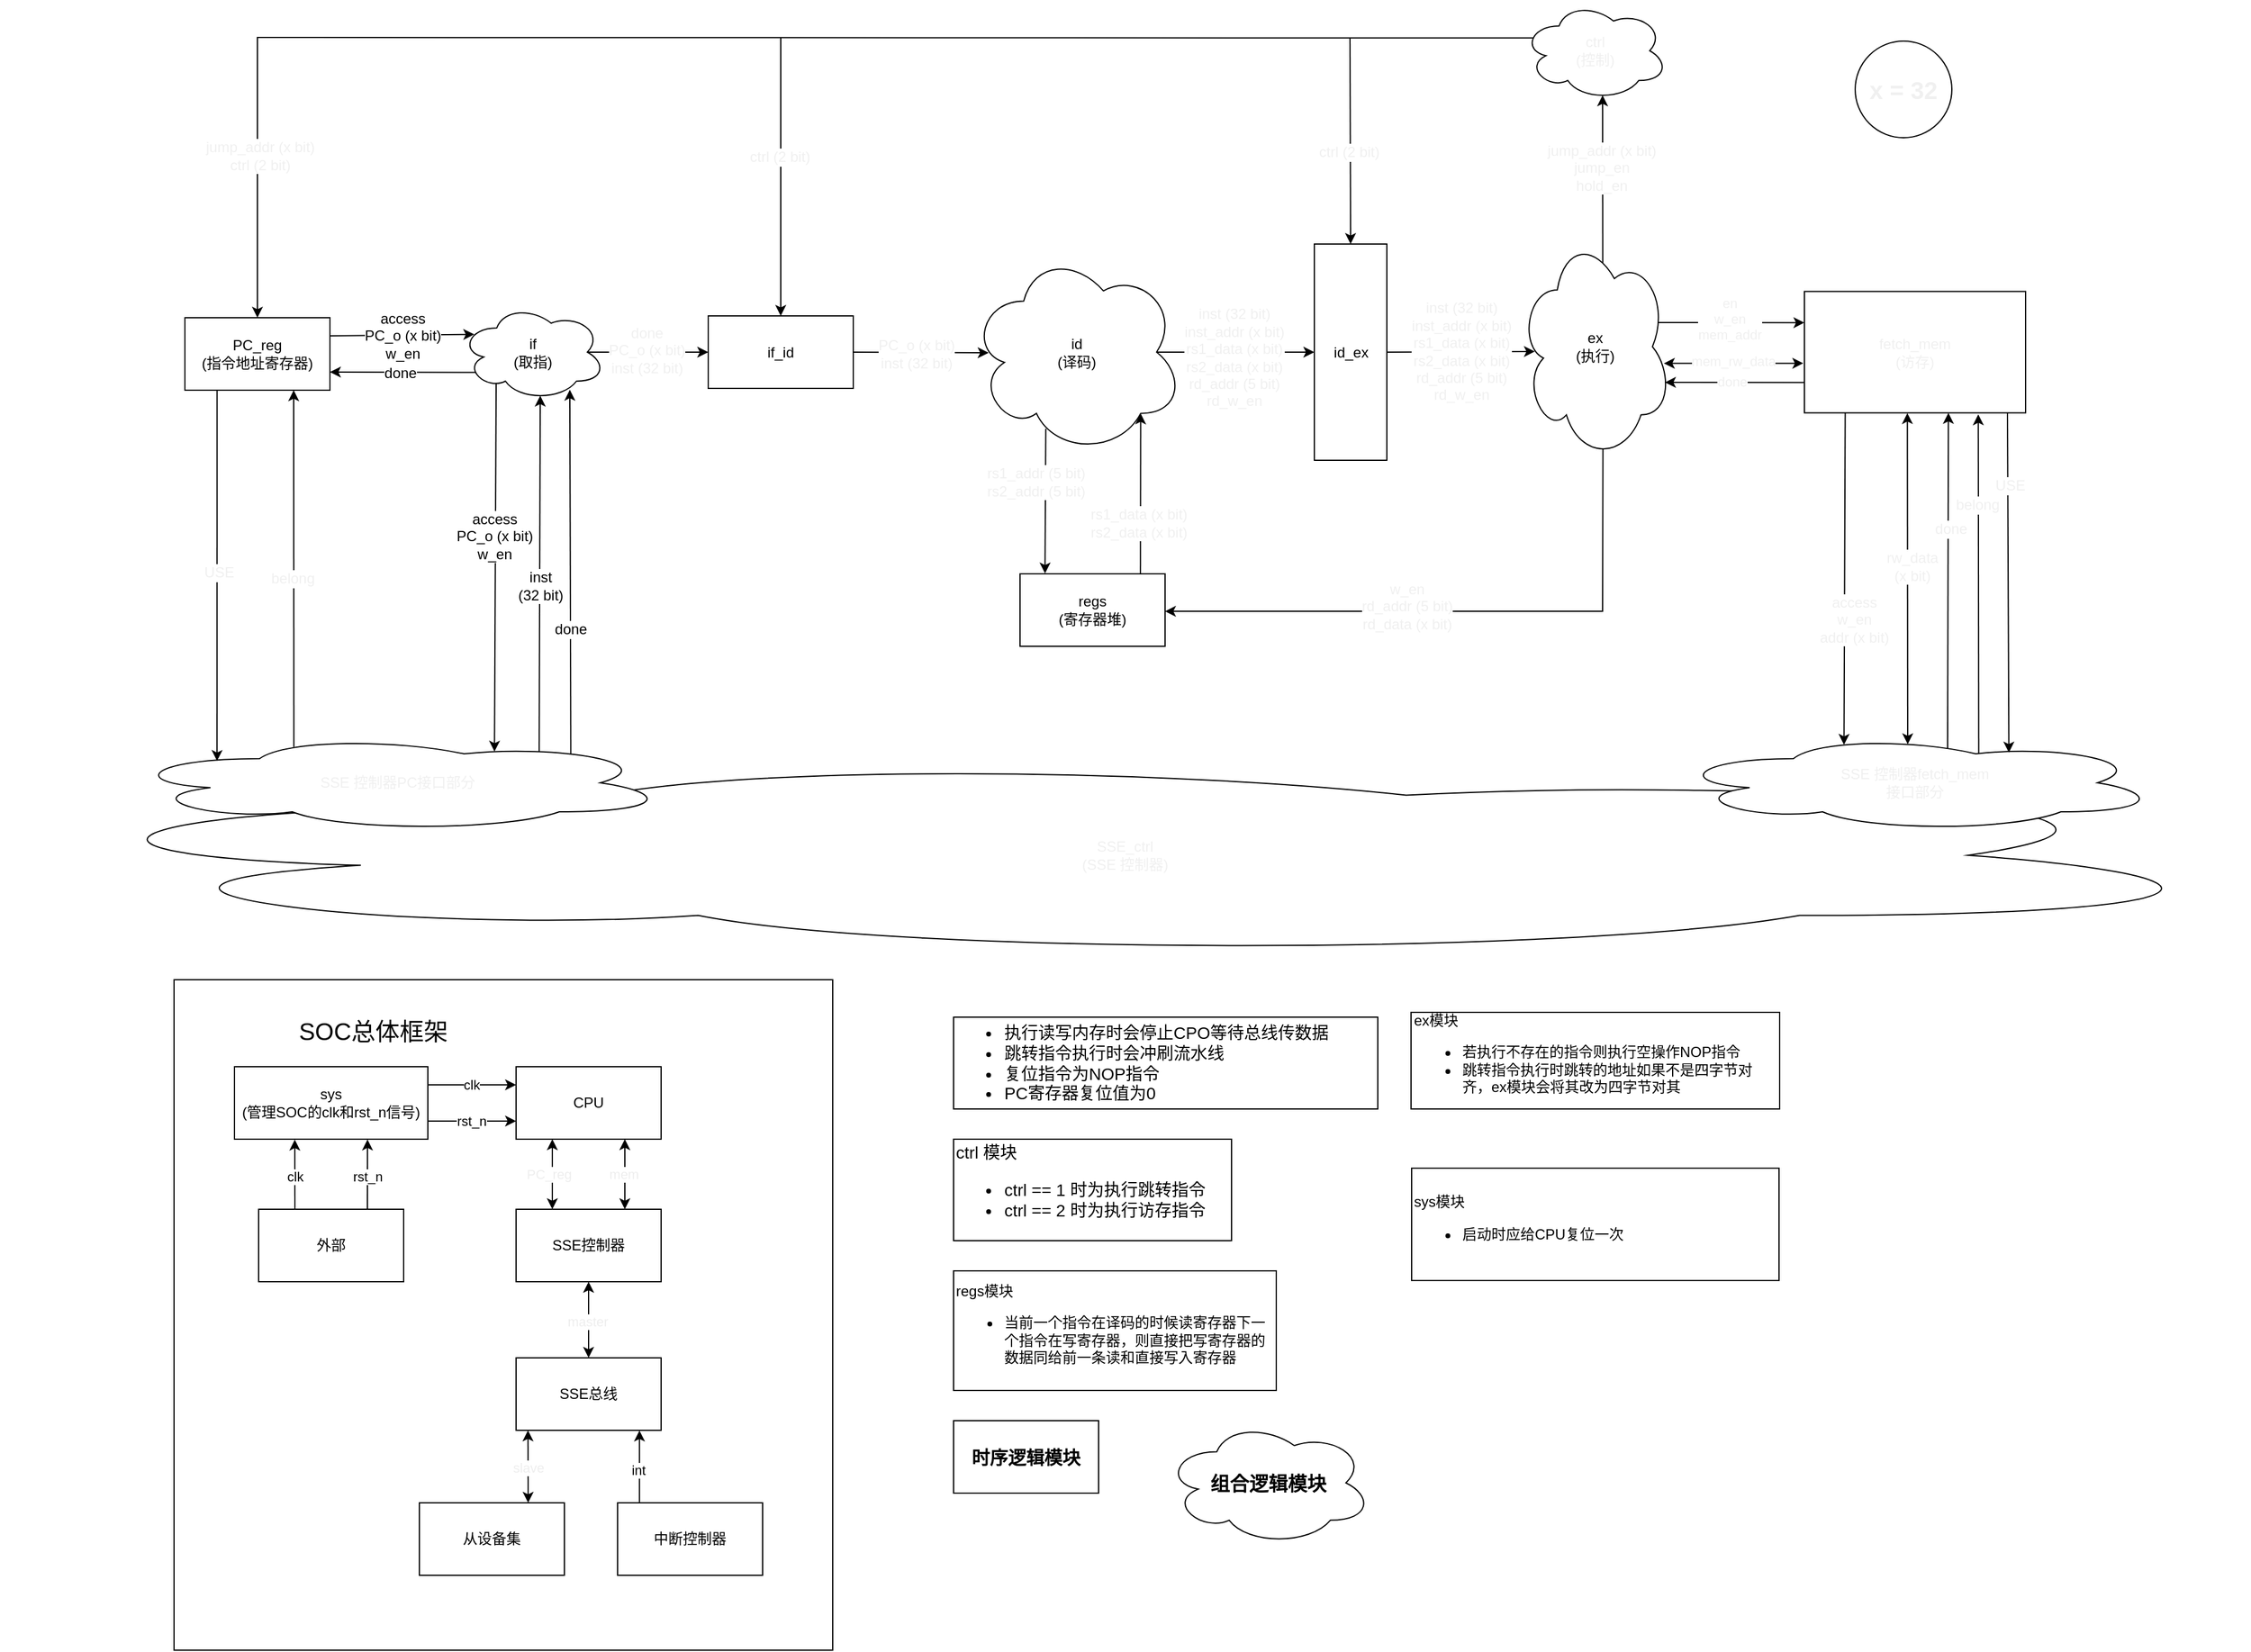 <mxfile version="20.8.16" type="device"><diagram name="Page-1" id="Vu48weRd4er6bwuFKjnj"><mxGraphModel dx="1299" dy="803" grid="1" gridSize="1" guides="1" tooltips="1" connect="1" arrows="1" fold="1" page="1" pageScale="1" pageWidth="4681" pageHeight="3300" math="0" shadow="0"><root><mxCell id="0"/><mxCell id="1" parent="0"/><mxCell id="LO4XaE34HCVlO0pMyur--1" value="PC_reg&lt;br&gt;(指令地址寄存器)" style="rounded=0;whiteSpace=wrap;html=1;" parent="1" vertex="1"><mxGeometry x="421" y="413" width="120" height="60" as="geometry"/></mxCell><mxCell id="LO4XaE34HCVlO0pMyur--16" value="id&lt;br&gt;(译码)" style="ellipse;shape=cloud;whiteSpace=wrap;html=1;fontFamily=Helvetica;" parent="1" vertex="1"><mxGeometry x="1071" y="357" width="176" height="169" as="geometry"/></mxCell><mxCell id="LO4XaE34HCVlO0pMyur--17" value="ex&lt;br&gt;(执行)" style="ellipse;shape=cloud;whiteSpace=wrap;html=1;fontFamily=Helvetica;" parent="1" vertex="1"><mxGeometry x="1525" y="343" width="126" height="188" as="geometry"/></mxCell><mxCell id="LO4XaE34HCVlO0pMyur--30" value="&lt;font style=&quot;font-size: 12px;&quot;&gt;if_id&lt;/font&gt;" style="rounded=0;whiteSpace=wrap;html=1;fontFamily=Helvetica;fontSize=5;" parent="1" vertex="1"><mxGeometry x="854" y="411.5" width="120" height="60" as="geometry"/></mxCell><mxCell id="LO4XaE34HCVlO0pMyur--31" value="if&lt;br&gt;(取指)" style="ellipse;shape=cloud;whiteSpace=wrap;html=1;fontFamily=Helvetica;fontSize=12;" parent="1" vertex="1"><mxGeometry x="649" y="401.5" width="120" height="80" as="geometry"/></mxCell><mxCell id="LO4XaE34HCVlO0pMyur--34" value="" style="endArrow=classic;html=1;rounded=0;fontFamily=Helvetica;fontSize=12;exitX=0.246;exitY=0.824;exitDx=0;exitDy=0;exitPerimeter=0;entryX=0.681;entryY=0.177;entryDx=0;entryDy=0;entryPerimeter=0;" parent="1" source="LO4XaE34HCVlO0pMyur--31" target="b-9qA26WyNp-jg5IE-6u-16" edge="1"><mxGeometry width="50" height="50" relative="1" as="geometry"><mxPoint x="678.6" y="464.1" as="sourcePoint"/><mxPoint x="677.15" y="775.8" as="targetPoint"/></mxGeometry></mxCell><mxCell id="LO4XaE34HCVlO0pMyur--35" value="access&lt;br&gt;PC_o (x bit)&lt;br&gt;w_en" style="edgeLabel;html=1;align=center;verticalAlign=middle;resizable=0;points=[];fontSize=12;fontFamily=Helvetica;" parent="LO4XaE34HCVlO0pMyur--34" vertex="1" connectable="0"><mxGeometry x="-0.119" relative="1" as="geometry"><mxPoint x="-1" y="-8" as="offset"/></mxGeometry></mxCell><mxCell id="LO4XaE34HCVlO0pMyur--38" value="" style="endArrow=classic;html=1;rounded=0;fontFamily=Helvetica;fontSize=12;exitX=0.763;exitY=0.179;exitDx=0;exitDy=0;exitPerimeter=0;entryX=0.55;entryY=0.95;entryDx=0;entryDy=0;entryPerimeter=0;" parent="1" source="b-9qA26WyNp-jg5IE-6u-16" target="LO4XaE34HCVlO0pMyur--31" edge="1"><mxGeometry width="50" height="50" relative="1" as="geometry"><mxPoint x="711.942" y="803.16" as="sourcePoint"/><mxPoint x="830.06" y="823.4" as="targetPoint"/></mxGeometry></mxCell><mxCell id="LO4XaE34HCVlO0pMyur--39" value="inst&lt;br&gt;(32 bit)" style="edgeLabel;html=1;align=center;verticalAlign=middle;resizable=0;points=[];fontSize=12;fontFamily=Helvetica;" parent="LO4XaE34HCVlO0pMyur--38" vertex="1" connectable="0"><mxGeometry x="-0.119" relative="1" as="geometry"><mxPoint y="-8" as="offset"/></mxGeometry></mxCell><mxCell id="LO4XaE34HCVlO0pMyur--40" value="" style="endArrow=classic;html=1;rounded=0;fontFamily=Helvetica;fontSize=12;exitX=0.821;exitY=0.205;exitDx=0;exitDy=0;exitPerimeter=0;entryX=0.754;entryY=0.889;entryDx=0;entryDy=0;entryPerimeter=0;" parent="1" source="b-9qA26WyNp-jg5IE-6u-16" target="LO4XaE34HCVlO0pMyur--31" edge="1"><mxGeometry width="50" height="50" relative="1" as="geometry"><mxPoint x="739.698" y="803.16" as="sourcePoint"/><mxPoint x="782.4" y="531.0" as="targetPoint"/></mxGeometry></mxCell><mxCell id="LO4XaE34HCVlO0pMyur--41" value="done" style="edgeLabel;html=1;align=center;verticalAlign=middle;resizable=0;points=[];fontSize=12;fontFamily=Helvetica;" parent="LO4XaE34HCVlO0pMyur--40" vertex="1" connectable="0"><mxGeometry x="-0.119" relative="1" as="geometry"><mxPoint y="29" as="offset"/></mxGeometry></mxCell><mxCell id="LO4XaE34HCVlO0pMyur--42" value="" style="endArrow=classic;html=1;rounded=0;fontFamily=Helvetica;fontSize=12;entryX=0.095;entryY=0.316;entryDx=0;entryDy=0;entryPerimeter=0;fontStyle=0;exitX=1;exitY=0.25;exitDx=0;exitDy=0;" parent="1" source="LO4XaE34HCVlO0pMyur--1" target="LO4XaE34HCVlO0pMyur--31" edge="1"><mxGeometry width="50" height="50" relative="1" as="geometry"><mxPoint x="540" y="470" as="sourcePoint"/><mxPoint x="630" y="470" as="targetPoint"/></mxGeometry></mxCell><mxCell id="LO4XaE34HCVlO0pMyur--44" value="&lt;font style=&quot;font-size: 12px;&quot;&gt;access&lt;br&gt;PC_o (x bit)&lt;br&gt;&lt;/font&gt;&lt;font size=&quot;1&quot; style=&quot;&quot;&gt;&lt;span style=&quot;font-size: 12px;&quot;&gt;w_en&lt;br&gt;&lt;/span&gt;&lt;/font&gt;" style="edgeLabel;html=1;align=center;verticalAlign=middle;resizable=0;points=[];fontSize=12;fontFamily=Helvetica;" parent="LO4XaE34HCVlO0pMyur--42" vertex="1" connectable="0"><mxGeometry x="0.27" y="-2" relative="1" as="geometry"><mxPoint x="-16" y="-1" as="offset"/></mxGeometry></mxCell><mxCell id="LO4XaE34HCVlO0pMyur--47" value="" style="endArrow=classic;html=1;rounded=0;fontFamily=Helvetica;fontSize=12;entryX=1;entryY=0.75;entryDx=0;entryDy=0;exitX=0.104;exitY=0.709;exitDx=0;exitDy=0;exitPerimeter=0;" parent="1" source="LO4XaE34HCVlO0pMyur--31" target="LO4XaE34HCVlO0pMyur--1" edge="1"><mxGeometry width="50" height="50" relative="1" as="geometry"><mxPoint x="550" y="550.0" as="sourcePoint"/><mxPoint x="669.4" y="550.28" as="targetPoint"/></mxGeometry></mxCell><mxCell id="LO4XaE34HCVlO0pMyur--48" value="&lt;font style=&quot;font-size: 12px;&quot;&gt;done&lt;/font&gt;" style="edgeLabel;html=1;align=center;verticalAlign=middle;resizable=0;points=[];fontSize=12;fontFamily=Helvetica;" parent="LO4XaE34HCVlO0pMyur--47" vertex="1" connectable="0"><mxGeometry x="0.27" y="-2" relative="1" as="geometry"><mxPoint x="14" y="3" as="offset"/></mxGeometry></mxCell><mxCell id="5ga_IcL5vJ5IJvQvqFlu-1" value="id_ex" style="rounded=0;rotation=0;spacingTop=0;spacingLeft=0;spacingBottom=0;spacing=3;spacingRight=0;labelBackgroundColor=none;labelBorderColor=none;whiteSpace=wrap;html=1;horizontal=1;labelPosition=center;verticalLabelPosition=middle;align=center;verticalAlign=middle;direction=south;" parent="1" vertex="1"><mxGeometry x="1355.5" y="352" width="60" height="179" as="geometry"/></mxCell><mxCell id="5ga_IcL5vJ5IJvQvqFlu-52" value="&lt;font color=&quot;#f0f0f0&quot;&gt;fetch_mem&lt;br&gt;(访存)&lt;br&gt;&lt;/font&gt;" style="rounded=0;whiteSpace=wrap;html=1;labelBackgroundColor=none;labelBorderColor=none;fontFamily=Helvetica;fontColor=none;" parent="1" vertex="1"><mxGeometry x="1761" y="391.25" width="183" height="100.5" as="geometry"/></mxCell><mxCell id="c-mKh3W64g601KY-13zO-1" value="" style="endArrow=classic;html=1;rounded=0;fontFamily=Helvetica;fontColor=none;exitX=0.91;exitY=0.309;exitDx=0;exitDy=0;exitPerimeter=0;entryX=-0.002;entryY=0.099;entryDx=0;entryDy=0;entryPerimeter=0;" parent="1" edge="1"><mxGeometry width="50" height="50" relative="1" as="geometry"><mxPoint x="1640.03" y="417.002" as="sourcePoint"/><mxPoint x="1761.004" y="417.109" as="targetPoint"/><Array as="points"/></mxGeometry></mxCell><mxCell id="b-9qA26WyNp-jg5IE-6u-6" value="en&lt;br&gt;w_en&lt;br&gt;mem_addr" style="edgeLabel;html=1;align=center;verticalAlign=middle;resizable=0;points=[];fontColor=#F0F0F0;" parent="c-mKh3W64g601KY-13zO-1" vertex="1" connectable="0"><mxGeometry x="-0.176" relative="1" as="geometry"><mxPoint x="9" y="-3" as="offset"/></mxGeometry></mxCell><mxCell id="b-9qA26WyNp-jg5IE-6u-4" value="" style="endArrow=classic;html=1;rounded=0;fontFamily=Helvetica;fontColor=none;exitX=0;exitY=0.75;exitDx=0;exitDy=0;entryX=0.957;entryY=0.657;entryDx=0;entryDy=0;entryPerimeter=0;" parent="1" source="5ga_IcL5vJ5IJvQvqFlu-52" target="LO4XaE34HCVlO0pMyur--17" edge="1"><mxGeometry width="50" height="50" relative="1" as="geometry"><mxPoint x="1639" y="513.004" as="sourcePoint"/><mxPoint x="1754.044" y="513.59" as="targetPoint"/><Array as="points"/></mxGeometry></mxCell><mxCell id="b-9qA26WyNp-jg5IE-6u-12" value="done" style="edgeLabel;html=1;align=center;verticalAlign=middle;resizable=0;points=[];fontColor=#F0F0F0;" parent="b-9qA26WyNp-jg5IE-6u-4" vertex="1" connectable="0"><mxGeometry x="-0.106" y="1" relative="1" as="geometry"><mxPoint x="-9" y="-2" as="offset"/></mxGeometry></mxCell><mxCell id="b-9qA26WyNp-jg5IE-6u-10" value="" style="endArrow=classic;startArrow=classic;html=1;rounded=0;fontColor=#F0F0F0;exitX=0.934;exitY=0.568;exitDx=0;exitDy=0;exitPerimeter=0;entryX=-0.016;entryY=0.582;entryDx=0;entryDy=0;entryPerimeter=0;" parent="1" edge="1"><mxGeometry width="50" height="50" relative="1" as="geometry"><mxPoint x="1644.684" y="450.784" as="sourcePoint"/><mxPoint x="1760.072" y="450.741" as="targetPoint"/></mxGeometry></mxCell><mxCell id="b-9qA26WyNp-jg5IE-6u-11" value="mem_rw_data" style="edgeLabel;html=1;align=center;verticalAlign=middle;resizable=0;points=[];fontColor=#F0F0F0;" parent="b-9qA26WyNp-jg5IE-6u-10" vertex="1" connectable="0"><mxGeometry x="-0.212" relative="1" as="geometry"><mxPoint x="12" y="-2" as="offset"/></mxGeometry></mxCell><mxCell id="b-9qA26WyNp-jg5IE-6u-14" value="ctrl&lt;br&gt;(控制)" style="ellipse;shape=cloud;whiteSpace=wrap;html=1;fontSize=12;fontColor=#F0F0F0;" parent="1" vertex="1"><mxGeometry x="1528" y="151" width="120" height="82" as="geometry"/></mxCell><mxCell id="b-9qA26WyNp-jg5IE-6u-15" value="SSE_ctrl&lt;br&gt;(SSE 控制器)" style="ellipse;shape=cloud;whiteSpace=wrap;html=1;fontSize=12;fontColor=#F0F0F0;" parent="1" vertex="1"><mxGeometry x="269" y="775" width="1860" height="166" as="geometry"/></mxCell><mxCell id="b-9qA26WyNp-jg5IE-6u-16" value="&amp;nbsp;SSE 控制器PC接口部分" style="ellipse;shape=cloud;whiteSpace=wrap;html=1;fontSize=12;fontColor=#F0F0F0;" parent="1" vertex="1"><mxGeometry x="370" y="758" width="451" height="80" as="geometry"/></mxCell><mxCell id="b-9qA26WyNp-jg5IE-6u-17" value="" style="endArrow=classic;html=1;rounded=0;fontSize=12;fontColor=#F0F0F0;exitX=0.222;exitY=1.001;exitDx=0;exitDy=0;exitPerimeter=0;entryX=0.172;entryY=0.274;entryDx=0;entryDy=0;entryPerimeter=0;" parent="1" source="LO4XaE34HCVlO0pMyur--1" target="b-9qA26WyNp-jg5IE-6u-16" edge="1"><mxGeometry width="50" height="50" relative="1" as="geometry"><mxPoint x="345" y="610" as="sourcePoint"/><mxPoint x="469" y="748" as="targetPoint"/></mxGeometry></mxCell><mxCell id="b-9qA26WyNp-jg5IE-6u-19" value="USE" style="edgeLabel;html=1;align=center;verticalAlign=middle;resizable=0;points=[];fontSize=12;fontColor=#F0F0F0;" parent="b-9qA26WyNp-jg5IE-6u-17" vertex="1" connectable="0"><mxGeometry x="0.035" y="-1" relative="1" as="geometry"><mxPoint x="2" y="-8" as="offset"/></mxGeometry></mxCell><mxCell id="b-9qA26WyNp-jg5IE-6u-18" value="" style="endArrow=classic;html=1;rounded=0;fontSize=12;fontColor=#F0F0F0;entryX=0.75;entryY=1;entryDx=0;entryDy=0;exitX=0.313;exitY=0.129;exitDx=0;exitDy=0;exitPerimeter=0;" parent="1" source="b-9qA26WyNp-jg5IE-6u-16" target="LO4XaE34HCVlO0pMyur--1" edge="1"><mxGeometry width="50" height="50" relative="1" as="geometry"><mxPoint x="461" y="644" as="sourcePoint"/><mxPoint x="511" y="594" as="targetPoint"/></mxGeometry></mxCell><mxCell id="b-9qA26WyNp-jg5IE-6u-20" value="belong" style="edgeLabel;html=1;align=center;verticalAlign=middle;resizable=0;points=[];fontSize=12;fontColor=#F0F0F0;" parent="b-9qA26WyNp-jg5IE-6u-18" vertex="1" connectable="0"><mxGeometry x="-0.053" y="1" relative="1" as="geometry"><mxPoint as="offset"/></mxGeometry></mxCell><mxCell id="b-9qA26WyNp-jg5IE-6u-21" value="SSE 控制器fetch_mem&lt;br&gt;接口部分" style="ellipse;shape=cloud;whiteSpace=wrap;html=1;fontSize=12;fontColor=#F0F0F0;" parent="1" vertex="1"><mxGeometry x="1651.25" y="758" width="402.5" height="80" as="geometry"/></mxCell><mxCell id="b-9qA26WyNp-jg5IE-6u-22" value="" style="endArrow=classic;html=1;rounded=0;fontFamily=Helvetica;fontSize=12;exitX=0.918;exitY=1.003;exitDx=0;exitDy=0;exitPerimeter=0;entryX=0.693;entryY=0.187;entryDx=0;entryDy=0;entryPerimeter=0;" parent="1" source="5ga_IcL5vJ5IJvQvqFlu-52" target="b-9qA26WyNp-jg5IE-6u-21" edge="1"><mxGeometry width="50" height="50" relative="1" as="geometry"><mxPoint x="1929" y="500.0" as="sourcePoint"/><mxPoint x="1929.84" y="786.74" as="targetPoint"/></mxGeometry></mxCell><mxCell id="b-9qA26WyNp-jg5IE-6u-23" value="USE" style="edgeLabel;html=1;align=center;verticalAlign=middle;resizable=0;points=[];fontSize=12;fontColor=#F0F0F0;" parent="b-9qA26WyNp-jg5IE-6u-22" vertex="1" connectable="0"><mxGeometry x="-0.188" relative="1" as="geometry"><mxPoint x="1" y="-54" as="offset"/></mxGeometry></mxCell><mxCell id="b-9qA26WyNp-jg5IE-6u-24" value="" style="endArrow=classic;html=1;rounded=0;fontFamily=Helvetica;fontSize=12;entryX=0.786;entryY=1.012;entryDx=0;entryDy=0;entryPerimeter=0;exitX=0.631;exitY=0.2;exitDx=0;exitDy=0;exitPerimeter=0;" parent="1" source="b-9qA26WyNp-jg5IE-6u-21" target="5ga_IcL5vJ5IJvQvqFlu-52" edge="1"><mxGeometry width="50" height="50" relative="1" as="geometry"><mxPoint x="2021" y="569" as="sourcePoint"/><mxPoint x="1906.84" y="778.49" as="targetPoint"/></mxGeometry></mxCell><mxCell id="b-9qA26WyNp-jg5IE-6u-25" value="belong" style="edgeLabel;html=1;align=center;verticalAlign=middle;resizable=0;points=[];fontSize=12;fontColor=#F0F0F0;" parent="b-9qA26WyNp-jg5IE-6u-24" vertex="1" connectable="0"><mxGeometry x="-0.203" relative="1" as="geometry"><mxPoint x="-1" y="-94" as="offset"/></mxGeometry></mxCell><mxCell id="b-9qA26WyNp-jg5IE-6u-31" value="" style="endArrow=classic;html=1;rounded=0;fontFamily=Helvetica;fontSize=12;exitX=0.068;exitY=0.991;exitDx=0;exitDy=0;exitPerimeter=0;strokeColor=none;" parent="1" edge="1"><mxGeometry width="50" height="50" relative="1" as="geometry"><mxPoint x="482" y="1256" as="sourcePoint"/><mxPoint x="481" y="1223" as="targetPoint"/></mxGeometry></mxCell><mxCell id="b-9qA26WyNp-jg5IE-6u-33" value="" style="endArrow=classic;html=1;rounded=0;fontFamily=Helvetica;fontSize=12;entryX=0.651;entryY=1;entryDx=0;entryDy=0;entryPerimeter=0;exitX=0.567;exitY=0.15;exitDx=0;exitDy=0;exitPerimeter=0;" parent="1" source="b-9qA26WyNp-jg5IE-6u-21" target="5ga_IcL5vJ5IJvQvqFlu-52" edge="1"><mxGeometry width="50" height="50" relative="1" as="geometry"><mxPoint x="1850.16" y="700.26" as="sourcePoint"/><mxPoint x="1825.0" y="547.0" as="targetPoint"/></mxGeometry></mxCell><mxCell id="b-9qA26WyNp-jg5IE-6u-34" value="done" style="edgeLabel;html=1;align=center;verticalAlign=middle;resizable=0;points=[];fontSize=12;fontColor=#F0F0F0;" parent="b-9qA26WyNp-jg5IE-6u-33" vertex="1" connectable="0"><mxGeometry x="0.132" relative="1" as="geometry"><mxPoint x="2" y="-25" as="offset"/></mxGeometry></mxCell><mxCell id="b-9qA26WyNp-jg5IE-6u-35" value="" style="endArrow=classic;startArrow=classic;html=1;rounded=0;fontSize=12;fontColor=#F0F0F0;exitX=0.485;exitY=0.101;exitDx=0;exitDy=0;exitPerimeter=0;entryX=0.296;entryY=1.002;entryDx=0;entryDy=0;entryPerimeter=0;" parent="1" source="b-9qA26WyNp-jg5IE-6u-21" edge="1"><mxGeometry width="50" height="50" relative="1" as="geometry"><mxPoint x="1846.47" y="764.8" as="sourcePoint"/><mxPoint x="1846.168" y="491.951" as="targetPoint"/></mxGeometry></mxCell><mxCell id="b-9qA26WyNp-jg5IE-6u-37" value="rw_data&lt;br&gt;(x bit)" style="edgeLabel;html=1;align=center;verticalAlign=middle;resizable=0;points=[];fontSize=12;fontColor=#F0F0F0;" parent="b-9qA26WyNp-jg5IE-6u-35" vertex="1" connectable="0"><mxGeometry x="0.07" y="1" relative="1" as="geometry"><mxPoint x="4" y="-1" as="offset"/></mxGeometry></mxCell><mxCell id="b-9qA26WyNp-jg5IE-6u-50" value="" style="endArrow=classic;html=1;rounded=0;fontSize=12;fontColor=#F0F0F0;entryX=0.5;entryY=0;entryDx=0;entryDy=0;exitX=0.071;exitY=0.371;exitDx=0;exitDy=0;exitPerimeter=0;" parent="1" source="b-9qA26WyNp-jg5IE-6u-14" target="LO4XaE34HCVlO0pMyur--1" edge="1"><mxGeometry width="50" height="50" relative="1" as="geometry"><mxPoint x="516" y="248" as="sourcePoint"/><mxPoint x="566" y="198" as="targetPoint"/><Array as="points"><mxPoint x="481" y="181"/></Array></mxGeometry></mxCell><mxCell id="b-9qA26WyNp-jg5IE-6u-53" value="jump_addr (x bit)&lt;br&gt;ctrl (2 bit)" style="edgeLabel;html=1;align=center;verticalAlign=middle;resizable=0;points=[];fontSize=12;fontColor=#F0F0F0;" parent="b-9qA26WyNp-jg5IE-6u-50" vertex="1" connectable="0"><mxGeometry x="0.056" relative="1" as="geometry"><mxPoint x="-374" y="98" as="offset"/></mxGeometry></mxCell><mxCell id="b-9qA26WyNp-jg5IE-6u-51" value="" style="endArrow=classic;html=1;rounded=0;fontSize=12;fontColor=#F0F0F0;entryX=0.55;entryY=0.95;entryDx=0;entryDy=0;entryPerimeter=0;exitX=0.549;exitY=0.13;exitDx=0;exitDy=0;exitPerimeter=0;" parent="1" source="LO4XaE34HCVlO0pMyur--17" target="b-9qA26WyNp-jg5IE-6u-14" edge="1"><mxGeometry width="50" height="50" relative="1" as="geometry"><mxPoint x="1266" y="325" as="sourcePoint"/><mxPoint x="1316" y="275" as="targetPoint"/></mxGeometry></mxCell><mxCell id="b-9qA26WyNp-jg5IE-6u-52" value="jump_addr (x bit)&lt;br&gt;jump_en&lt;br&gt;hold_en" style="edgeLabel;html=1;align=center;verticalAlign=middle;resizable=0;points=[];fontSize=12;fontColor=#F0F0F0;" parent="b-9qA26WyNp-jg5IE-6u-51" vertex="1" connectable="0"><mxGeometry x="0.144" y="1" relative="1" as="geometry"><mxPoint as="offset"/></mxGeometry></mxCell><mxCell id="b-9qA26WyNp-jg5IE-6u-54" value="" style="endArrow=classic;html=1;rounded=0;fontSize=12;fontColor=#F0F0F0;entryX=0.5;entryY=0;entryDx=0;entryDy=0;" parent="1" target="LO4XaE34HCVlO0pMyur--30" edge="1"><mxGeometry width="50" height="50" relative="1" as="geometry"><mxPoint x="914" y="181" as="sourcePoint"/><mxPoint x="935" y="295" as="targetPoint"/></mxGeometry></mxCell><mxCell id="b-9qA26WyNp-jg5IE-6u-56" value="ctrl (2 bit)" style="edgeLabel;html=1;align=center;verticalAlign=middle;resizable=0;points=[];fontSize=12;fontColor=#F0F0F0;" parent="b-9qA26WyNp-jg5IE-6u-54" vertex="1" connectable="0"><mxGeometry x="0.074" relative="1" as="geometry"><mxPoint x="-1" y="-25" as="offset"/></mxGeometry></mxCell><mxCell id="b-9qA26WyNp-jg5IE-6u-55" value="" style="endArrow=classic;html=1;rounded=0;fontSize=12;fontColor=#F0F0F0;entryX=0;entryY=0.5;entryDx=0;entryDy=0;" parent="1" target="5ga_IcL5vJ5IJvQvqFlu-1" edge="1"><mxGeometry width="50" height="50" relative="1" as="geometry"><mxPoint x="1385" y="181" as="sourcePoint"/><mxPoint x="1379" y="434.5" as="targetPoint"/></mxGeometry></mxCell><mxCell id="b-9qA26WyNp-jg5IE-6u-57" value="ctrl (2 bit)" style="edgeLabel;html=1;align=center;verticalAlign=middle;resizable=0;points=[];fontSize=12;fontColor=#F0F0F0;" parent="b-9qA26WyNp-jg5IE-6u-55" vertex="1" connectable="0"><mxGeometry x="0.114" y="-2" relative="1" as="geometry"><mxPoint as="offset"/></mxGeometry></mxCell><mxCell id="b-9qA26WyNp-jg5IE-6u-58" value="" style="endArrow=classic;html=1;rounded=0;fontSize=12;fontColor=#F0F0F0;entryX=0.5;entryY=1;entryDx=0;entryDy=0;exitX=0.875;exitY=0.5;exitDx=0;exitDy=0;exitPerimeter=0;" parent="1" source="LO4XaE34HCVlO0pMyur--16" target="5ga_IcL5vJ5IJvQvqFlu-1" edge="1"><mxGeometry width="50" height="50" relative="1" as="geometry"><mxPoint x="1149" y="448" as="sourcePoint"/><mxPoint x="1340" y="448" as="targetPoint"/></mxGeometry></mxCell><mxCell id="b-9qA26WyNp-jg5IE-6u-59" value="inst (32 bit)&lt;br&gt;inst_addr (x bit)&lt;br&gt;rs1_data (x bit)&lt;br&gt;rs2_data (x bit)&lt;br&gt;rd_addr (5 bit)&lt;br&gt;rd_w_en" style="edgeLabel;html=1;align=center;verticalAlign=middle;resizable=0;points=[];fontSize=12;fontColor=#F0F0F0;" parent="b-9qA26WyNp-jg5IE-6u-58" vertex="1" connectable="0"><mxGeometry x="0.293" y="-3" relative="1" as="geometry"><mxPoint x="-21" y="1" as="offset"/></mxGeometry></mxCell><mxCell id="b-9qA26WyNp-jg5IE-6u-60" value="" style="endArrow=classic;html=1;rounded=0;fontSize=12;fontColor=#F0F0F0;entryX=0.103;entryY=0.521;entryDx=0;entryDy=0;exitX=0.5;exitY=0;exitDx=0;exitDy=0;entryPerimeter=0;" parent="1" source="5ga_IcL5vJ5IJvQvqFlu-1" target="LO4XaE34HCVlO0pMyur--17" edge="1"><mxGeometry width="50" height="50" relative="1" as="geometry"><mxPoint x="1429" y="514.0" as="sourcePoint"/><mxPoint x="1559.5" y="514.0" as="targetPoint"/></mxGeometry></mxCell><mxCell id="b-9qA26WyNp-jg5IE-6u-61" value="inst (32 bit)&lt;br&gt;inst_addr (x bit)&lt;br&gt;rs1_data (x bit)&lt;br&gt;rs2_data (x bit)&lt;br&gt;rd_addr (5 bit)&lt;br&gt;rd_w_en" style="edgeLabel;html=1;align=center;verticalAlign=middle;resizable=0;points=[];fontSize=12;fontColor=#F0F0F0;" parent="b-9qA26WyNp-jg5IE-6u-60" vertex="1" connectable="0"><mxGeometry x="0.293" y="-3" relative="1" as="geometry"><mxPoint x="-18" y="-3" as="offset"/></mxGeometry></mxCell><mxCell id="b-9qA26WyNp-jg5IE-6u-62" value="" style="endArrow=classic;html=1;rounded=0;fontFamily=Helvetica;fontSize=12;exitX=0.55;exitY=0.95;exitDx=0;exitDy=0;exitPerimeter=0;entryX=0.999;entryY=0.517;entryDx=0;entryDy=0;entryPerimeter=0;" parent="1" source="LO4XaE34HCVlO0pMyur--17" target="aqF6KrUppyU-FgxOCurb-5" edge="1"><mxGeometry width="50" height="50" relative="1" as="geometry"><mxPoint x="1706" y="506" as="sourcePoint"/><mxPoint x="1225" y="656.0" as="targetPoint"/><Array as="points"><mxPoint x="1594" y="656"/></Array></mxGeometry></mxCell><mxCell id="b-9qA26WyNp-jg5IE-6u-63" value="w_en&lt;br&gt;rd_addr (5 bit)&lt;br&gt;rd_data (x bit)" style="edgeLabel;html=1;align=center;verticalAlign=middle;resizable=0;points=[];fontSize=12;fontColor=#F0F0F0;" parent="b-9qA26WyNp-jg5IE-6u-62" vertex="1" connectable="0"><mxGeometry x="-0.057" relative="1" as="geometry"><mxPoint x="-63" y="-4" as="offset"/></mxGeometry></mxCell><mxCell id="b-9qA26WyNp-jg5IE-6u-64" value="" style="endArrow=classic;html=1;rounded=0;fontFamily=Helvetica;fontSize=12;exitX=0.354;exitY=0.875;exitDx=0;exitDy=0;exitPerimeter=0;entryX=0.172;entryY=-0.005;entryDx=0;entryDy=0;entryPerimeter=0;" parent="1" source="LO4XaE34HCVlO0pMyur--16" target="aqF6KrUppyU-FgxOCurb-5" edge="1"><mxGeometry width="50" height="50" relative="1" as="geometry"><mxPoint x="865" y="540" as="sourcePoint"/><mxPoint x="1132.6" y="624.16" as="targetPoint"/></mxGeometry></mxCell><mxCell id="b-9qA26WyNp-jg5IE-6u-67" value="rs1_addr (5 bit)&lt;br&gt;rs2_addr (5 bit)" style="edgeLabel;html=1;align=center;verticalAlign=middle;resizable=0;points=[];fontSize=12;fontColor=#F0F0F0;" parent="b-9qA26WyNp-jg5IE-6u-64" vertex="1" connectable="0"><mxGeometry x="0.139" y="-1" relative="1" as="geometry"><mxPoint x="-7" y="-24" as="offset"/></mxGeometry></mxCell><mxCell id="b-9qA26WyNp-jg5IE-6u-65" value="" style="endArrow=classic;html=1;rounded=0;fontFamily=Helvetica;fontSize=12;entryX=0.8;entryY=0.8;entryDx=0;entryDy=0;entryPerimeter=0;exitX=0.83;exitY=0;exitDx=0;exitDy=0;exitPerimeter=0;" parent="1" source="aqF6KrUppyU-FgxOCurb-5" target="LO4XaE34HCVlO0pMyur--16" edge="1"><mxGeometry width="50" height="50" relative="1" as="geometry"><mxPoint x="1211.624" y="629.68" as="sourcePoint"/><mxPoint x="993" y="533" as="targetPoint"/></mxGeometry></mxCell><mxCell id="b-9qA26WyNp-jg5IE-6u-66" value="rs1_data (x bit)&lt;br&gt;rs2_data (x bit)" style="edgeLabel;html=1;align=center;verticalAlign=middle;resizable=0;points=[];fontSize=12;fontColor=#F0F0F0;" parent="b-9qA26WyNp-jg5IE-6u-65" vertex="1" connectable="0"><mxGeometry x="0.552" y="1" relative="1" as="geometry"><mxPoint x="-1" y="61" as="offset"/></mxGeometry></mxCell><mxCell id="b-9qA26WyNp-jg5IE-6u-68" value="" style="endArrow=classic;html=1;rounded=0;fontFamily=Helvetica;fontSize=12;exitX=1;exitY=0.5;exitDx=0;exitDy=0;" parent="1" source="LO4XaE34HCVlO0pMyur--30" edge="1"><mxGeometry width="50" height="50" relative="1" as="geometry"><mxPoint x="985" y="464" as="sourcePoint"/><mxPoint x="1086" y="442" as="targetPoint"/></mxGeometry></mxCell><mxCell id="b-9qA26WyNp-jg5IE-6u-69" value="PC_o (x bit)&lt;br&gt;inst (32 bit)" style="edgeLabel;html=1;align=center;verticalAlign=middle;resizable=0;points=[];fontSize=12;fontColor=#F0F0F0;" parent="b-9qA26WyNp-jg5IE-6u-68" vertex="1" connectable="0"><mxGeometry x="-0.436" y="-1" relative="1" as="geometry"><mxPoint x="20" as="offset"/></mxGeometry></mxCell><mxCell id="b-9qA26WyNp-jg5IE-6u-70" value="" style="endArrow=classic;html=1;rounded=0;fontFamily=Helvetica;fontSize=12;exitX=0.875;exitY=0.5;exitDx=0;exitDy=0;exitPerimeter=0;entryX=0;entryY=0.5;entryDx=0;entryDy=0;" parent="1" source="LO4XaE34HCVlO0pMyur--31" target="LO4XaE34HCVlO0pMyur--30" edge="1"><mxGeometry width="50" height="50" relative="1" as="geometry"><mxPoint x="759" y="442" as="sourcePoint"/><mxPoint x="871" y="441.75" as="targetPoint"/></mxGeometry></mxCell><mxCell id="b-9qA26WyNp-jg5IE-6u-71" value="done&lt;br&gt;PC_o (x bit)&lt;br&gt;inst (32 bit)" style="edgeLabel;html=1;align=center;verticalAlign=middle;resizable=0;points=[];fontSize=12;fontColor=#F0F0F0;" parent="b-9qA26WyNp-jg5IE-6u-70" vertex="1" connectable="0"><mxGeometry x="-0.436" y="-1" relative="1" as="geometry"><mxPoint x="21" y="-3" as="offset"/></mxGeometry></mxCell><mxCell id="b-9qA26WyNp-jg5IE-6u-74" value="" style="endArrow=classic;html=1;rounded=0;fontFamily=Helvetica;fontSize=12;exitX=0.25;exitY=1;exitDx=0;exitDy=0;entryX=0.354;entryY=0.107;entryDx=0;entryDy=0;entryPerimeter=0;" parent="1" target="b-9qA26WyNp-jg5IE-6u-21" edge="1"><mxGeometry width="50" height="50" relative="1" as="geometry"><mxPoint x="1794.75" y="491.75" as="sourcePoint"/><mxPoint x="1795.42" y="765.6" as="targetPoint"/></mxGeometry></mxCell><mxCell id="b-9qA26WyNp-jg5IE-6u-75" value="access&lt;br&gt;w_en&lt;br&gt;addr (x bit)" style="edgeLabel;html=1;align=center;verticalAlign=middle;resizable=0;points=[];fontSize=12;fontColor=#F0F0F0;" parent="b-9qA26WyNp-jg5IE-6u-74" vertex="1" connectable="0"><mxGeometry x="-0.538" y="-1" relative="1" as="geometry"><mxPoint x="8" y="108" as="offset"/></mxGeometry></mxCell><mxCell id="b-9qA26WyNp-jg5IE-6u-76" value="CPU" style="rounded=0;whiteSpace=wrap;html=1;" parent="1" vertex="1"><mxGeometry x="695" y="1033" width="120" height="60" as="geometry"/></mxCell><mxCell id="b-9qA26WyNp-jg5IE-6u-77" value="SSE总线" style="rounded=0;whiteSpace=wrap;html=1;" parent="1" vertex="1"><mxGeometry x="695" y="1274" width="120" height="60" as="geometry"/></mxCell><mxCell id="b-9qA26WyNp-jg5IE-6u-78" value="从设备集" style="rounded=0;whiteSpace=wrap;html=1;" parent="1" vertex="1"><mxGeometry x="615" y="1394" width="120" height="60" as="geometry"/></mxCell><mxCell id="b-9qA26WyNp-jg5IE-6u-79" value="中断控制器" style="rounded=0;whiteSpace=wrap;html=1;" parent="1" vertex="1"><mxGeometry x="779" y="1394" width="120" height="60" as="geometry"/></mxCell><mxCell id="b-9qA26WyNp-jg5IE-6u-80" value="" style="endArrow=classic;startArrow=classic;html=1;rounded=0;entryX=0.25;entryY=1;entryDx=0;entryDy=0;exitX=0.25;exitY=0;exitDx=0;exitDy=0;" parent="1" source="b-9qA26WyNp-jg5IE-6u-88" target="b-9qA26WyNp-jg5IE-6u-76" edge="1"><mxGeometry width="50" height="50" relative="1" as="geometry"><mxPoint x="727" y="1154" as="sourcePoint"/><mxPoint x="727" y="1114" as="targetPoint"/></mxGeometry></mxCell><mxCell id="b-9qA26WyNp-jg5IE-6u-112" value="PC_reg" style="edgeLabel;html=1;align=center;verticalAlign=middle;resizable=0;points=[];fontColor=#EEEEEE;" parent="b-9qA26WyNp-jg5IE-6u-80" vertex="1" connectable="0"><mxGeometry x="-0.268" y="1" relative="1" as="geometry"><mxPoint x="-2" y="-8" as="offset"/></mxGeometry></mxCell><mxCell id="b-9qA26WyNp-jg5IE-6u-81" value="" style="endArrow=classic;startArrow=classic;html=1;rounded=0;entryX=0.75;entryY=1;entryDx=0;entryDy=0;exitX=0.75;exitY=0;exitDx=0;exitDy=0;" parent="1" source="b-9qA26WyNp-jg5IE-6u-88" target="b-9qA26WyNp-jg5IE-6u-76" edge="1"><mxGeometry width="50" height="50" relative="1" as="geometry"><mxPoint x="781" y="1154" as="sourcePoint"/><mxPoint x="781" y="1114" as="targetPoint"/></mxGeometry></mxCell><mxCell id="b-9qA26WyNp-jg5IE-6u-113" value="mem" style="edgeLabel;html=1;align=center;verticalAlign=middle;resizable=0;points=[];fontColor=#EEEEEE;" parent="b-9qA26WyNp-jg5IE-6u-81" vertex="1" connectable="0"><mxGeometry x="-0.233" relative="1" as="geometry"><mxPoint x="-1" y="-7" as="offset"/></mxGeometry></mxCell><mxCell id="b-9qA26WyNp-jg5IE-6u-84" value="" style="endArrow=classic;startArrow=classic;html=1;rounded=0;exitX=0.75;exitY=0;exitDx=0;exitDy=0;" parent="1" source="b-9qA26WyNp-jg5IE-6u-78" edge="1"><mxGeometry width="50" height="50" relative="1" as="geometry"><mxPoint x="704.86" y="1384" as="sourcePoint"/><mxPoint x="704.86" y="1334" as="targetPoint"/></mxGeometry></mxCell><mxCell id="b-9qA26WyNp-jg5IE-6u-114" value="slave" style="edgeLabel;html=1;align=center;verticalAlign=middle;resizable=0;points=[];fontColor=#EEEEEE;" parent="b-9qA26WyNp-jg5IE-6u-84" vertex="1" connectable="0"><mxGeometry x="-0.221" y="-1" relative="1" as="geometry"><mxPoint x="-1" y="-6" as="offset"/></mxGeometry></mxCell><mxCell id="b-9qA26WyNp-jg5IE-6u-88" value="SSE控制器" style="rounded=0;whiteSpace=wrap;html=1;" parent="1" vertex="1"><mxGeometry x="695" y="1151" width="120" height="60" as="geometry"/></mxCell><mxCell id="b-9qA26WyNp-jg5IE-6u-89" value="" style="endArrow=classic;startArrow=classic;html=1;rounded=0;exitX=0.5;exitY=0;exitDx=0;exitDy=0;entryX=0.5;entryY=1;entryDx=0;entryDy=0;" parent="1" source="b-9qA26WyNp-jg5IE-6u-77" target="b-9qA26WyNp-jg5IE-6u-88" edge="1"><mxGeometry width="50" height="50" relative="1" as="geometry"><mxPoint x="756.93" y="1264" as="sourcePoint"/><mxPoint x="756.93" y="1214" as="targetPoint"/></mxGeometry></mxCell><mxCell id="b-9qA26WyNp-jg5IE-6u-111" value="master" style="edgeLabel;html=1;align=center;verticalAlign=middle;resizable=0;points=[];fontColor=#EEEEEE;" parent="b-9qA26WyNp-jg5IE-6u-89" vertex="1" connectable="0"><mxGeometry x="-0.231" y="1" relative="1" as="geometry"><mxPoint y="-6" as="offset"/></mxGeometry></mxCell><mxCell id="b-9qA26WyNp-jg5IE-6u-92" value="&lt;font size=&quot;1&quot; style=&quot;&quot;&gt;&lt;b style=&quot;font-size: 20px;&quot;&gt;x = 32&lt;/b&gt;&lt;/font&gt;" style="ellipse;whiteSpace=wrap;html=1;aspect=fixed;fontSize=12;fontColor=#F0F0F0;" parent="1" vertex="1"><mxGeometry x="1803" y="184" width="80" height="80" as="geometry"/></mxCell><mxCell id="b-9qA26WyNp-jg5IE-6u-120" value="" style="endArrow=classic;html=1;rounded=0;exitX=0.151;exitY=-0.009;exitDx=0;exitDy=0;entryX=0.851;entryY=1.003;entryDx=0;entryDy=0;entryPerimeter=0;exitPerimeter=0;" parent="1" source="b-9qA26WyNp-jg5IE-6u-79" target="b-9qA26WyNp-jg5IE-6u-77" edge="1"><mxGeometry width="50" height="50" relative="1" as="geometry"><mxPoint x="669" y="1412" as="sourcePoint"/><mxPoint x="719" y="1362" as="targetPoint"/></mxGeometry></mxCell><mxCell id="b-9qA26WyNp-jg5IE-6u-121" value="int" style="edgeLabel;html=1;align=center;verticalAlign=middle;resizable=0;points=[];" parent="b-9qA26WyNp-jg5IE-6u-120" vertex="1" connectable="0"><mxGeometry x="-0.149" y="1" relative="1" as="geometry"><mxPoint y="-2" as="offset"/></mxGeometry></mxCell><mxCell id="b-9qA26WyNp-jg5IE-6u-122" value="" style="rounded=0;whiteSpace=wrap;html=1;fontFamily=Helvetica;fillColor=none;" parent="1" vertex="1"><mxGeometry x="412" y="961" width="545" height="555" as="geometry"/></mxCell><mxCell id="b-9qA26WyNp-jg5IE-6u-123" value="&lt;font style=&quot;font-size: 20px;&quot;&gt;SOC总体框架&lt;/font&gt;" style="text;html=1;strokeColor=none;fillColor=none;align=center;verticalAlign=middle;whiteSpace=wrap;rounded=0;fontFamily=Helvetica;" parent="1" vertex="1"><mxGeometry x="508" y="988" width="138" height="30" as="geometry"/></mxCell><mxCell id="rooxXtrRkDl9EtuA07Wf-1" value="&lt;ul style=&quot;font-size: 14px;&quot;&gt;&lt;li style=&quot;&quot;&gt;执行读写内存时会停止CPO等待总线传数据&lt;/li&gt;&lt;li style=&quot;&quot;&gt;跳转指令执行时会冲刷流水线&lt;/li&gt;&lt;li style=&quot;&quot;&gt;复位指令为NOP指令&lt;/li&gt;&lt;li style=&quot;&quot;&gt;PC寄存器复位值为0&lt;/li&gt;&lt;/ul&gt;" style="rounded=0;whiteSpace=wrap;html=1;align=left;" parent="1" vertex="1"><mxGeometry x="1057" y="992" width="351" height="76" as="geometry"/></mxCell><mxCell id="dfK8z3NFXxD46K4DNuMG-1" value="&lt;div style=&quot;font-size: 14px;&quot;&gt;&lt;font style=&quot;font-size: 14px;&quot;&gt;ctrl 模块&lt;/font&gt;&lt;/div&gt;&lt;ul style=&quot;font-size: 14px;&quot;&gt;&lt;li style=&quot;&quot;&gt;&lt;font style=&quot;font-size: 14px;&quot;&gt;ctrl == 1 时为执行跳转指令&lt;/font&gt;&lt;/li&gt;&lt;li style=&quot;&quot;&gt;&lt;font style=&quot;font-size: 14px;&quot;&gt;ctrl == 2 时为执行访存指令&lt;/font&gt;&lt;/li&gt;&lt;/ul&gt;" style="rounded=0;whiteSpace=wrap;html=1;align=left;" parent="1" vertex="1"><mxGeometry x="1057" y="1093" width="230" height="84" as="geometry"/></mxCell><mxCell id="aqF6KrUppyU-FgxOCurb-1" value="&lt;div&gt;regs模块&lt;/div&gt;&lt;ul&gt;&lt;li&gt;当前一个指令在译码的时候读寄存器下一个指令在写寄存器，则直接把写寄存器的数据同给前一条读和直接写入寄存器&lt;/li&gt;&lt;/ul&gt;" style="whiteSpace=wrap;html=1;align=left;" parent="1" vertex="1"><mxGeometry x="1057" y="1202" width="267" height="99" as="geometry"/></mxCell><mxCell id="aqF6KrUppyU-FgxOCurb-5" value="regs&lt;br&gt;(寄存器堆)" style="rounded=0;whiteSpace=wrap;html=1;" parent="1" vertex="1"><mxGeometry x="1112" y="625" width="120" height="60" as="geometry"/></mxCell><mxCell id="aqF6KrUppyU-FgxOCurb-6" value="&lt;b&gt;&lt;font style=&quot;font-size: 15px;&quot;&gt;时序逻辑模块&lt;/font&gt;&lt;/b&gt;" style="rounded=0;whiteSpace=wrap;html=1;" parent="1" vertex="1"><mxGeometry x="1057" y="1326" width="120" height="60" as="geometry"/></mxCell><mxCell id="aqF6KrUppyU-FgxOCurb-7" value="&lt;b&gt;&lt;font style=&quot;font-size: 16px;&quot;&gt;组合逻辑模块&lt;/font&gt;&lt;/b&gt;" style="ellipse;shape=cloud;whiteSpace=wrap;html=1;fontSize=15;" parent="1" vertex="1"><mxGeometry x="1232" y="1326" width="171" height="103" as="geometry"/></mxCell><mxCell id="TGETP9PSaGC0BcCNzRCM-1" value="&lt;div&gt;ex模块&lt;/div&gt;&lt;ul&gt;&lt;li&gt;若执行不存在的指令则执行空操作NOP指令&lt;/li&gt;&lt;li&gt;跳转指令执行时跳转的地址如果不是四字节对齐，ex模块会将其改为四字节对其&lt;/li&gt;&lt;/ul&gt;" style="rounded=0;whiteSpace=wrap;html=1;align=left;" parent="1" vertex="1"><mxGeometry x="1435.5" y="988" width="305" height="80" as="geometry"/></mxCell><mxCell id="ePH0dQ7soqyVF75Q4UhH-1" value="&lt;div&gt;sys模块&lt;/div&gt;&lt;ul&gt;&lt;li&gt;启动时应给CPU复位一次&lt;/li&gt;&lt;/ul&gt;" style="rounded=0;whiteSpace=wrap;html=1;align=left;" vertex="1" parent="1"><mxGeometry x="1436" y="1117" width="304" height="93" as="geometry"/></mxCell><mxCell id="ePH0dQ7soqyVF75Q4UhH-2" value="sys&lt;br&gt;(管理SOC的clk和rst_n信号)" style="rounded=0;whiteSpace=wrap;html=1;" vertex="1" parent="1"><mxGeometry x="462" y="1033" width="160" height="60" as="geometry"/></mxCell><mxCell id="ePH0dQ7soqyVF75Q4UhH-3" value="外部" style="rounded=0;whiteSpace=wrap;html=1;" vertex="1" parent="1"><mxGeometry x="482" y="1151" width="120" height="60" as="geometry"/></mxCell><mxCell id="ePH0dQ7soqyVF75Q4UhH-4" value="" style="endArrow=classic;html=1;rounded=0;exitX=0.25;exitY=0;exitDx=0;exitDy=0;entryX=0.312;entryY=1.006;entryDx=0;entryDy=0;entryPerimeter=0;" edge="1" parent="1" source="ePH0dQ7soqyVF75Q4UhH-3" target="ePH0dQ7soqyVF75Q4UhH-2"><mxGeometry width="50" height="50" relative="1" as="geometry"><mxPoint x="552" y="1142" as="sourcePoint"/><mxPoint x="512" y="1094" as="targetPoint"/></mxGeometry></mxCell><mxCell id="ePH0dQ7soqyVF75Q4UhH-6" value="clk" style="edgeLabel;html=1;align=center;verticalAlign=middle;resizable=0;points=[];" vertex="1" connectable="0" parent="ePH0dQ7soqyVF75Q4UhH-4"><mxGeometry x="-0.132" relative="1" as="geometry"><mxPoint y="-2" as="offset"/></mxGeometry></mxCell><mxCell id="ePH0dQ7soqyVF75Q4UhH-5" value="" style="endArrow=classic;html=1;rounded=0;exitX=0.75;exitY=0;exitDx=0;exitDy=0;entryX=0.688;entryY=1.004;entryDx=0;entryDy=0;entryPerimeter=0;" edge="1" parent="1" source="ePH0dQ7soqyVF75Q4UhH-3" target="ePH0dQ7soqyVF75Q4UhH-2"><mxGeometry width="50" height="50" relative="1" as="geometry"><mxPoint x="552.08" y="1153.64" as="sourcePoint"/><mxPoint x="552" y="1096.0" as="targetPoint"/></mxGeometry></mxCell><mxCell id="ePH0dQ7soqyVF75Q4UhH-7" value="rst_n" style="edgeLabel;html=1;align=center;verticalAlign=middle;resizable=0;points=[];" vertex="1" connectable="0" parent="ePH0dQ7soqyVF75Q4UhH-5"><mxGeometry x="-0.166" relative="1" as="geometry"><mxPoint y="-3" as="offset"/></mxGeometry></mxCell><mxCell id="ePH0dQ7soqyVF75Q4UhH-8" value="" style="endArrow=classic;html=1;rounded=0;exitX=1;exitY=0.25;exitDx=0;exitDy=0;entryX=0;entryY=0.25;entryDx=0;entryDy=0;" edge="1" parent="1" source="ePH0dQ7soqyVF75Q4UhH-2" target="b-9qA26WyNp-jg5IE-6u-76"><mxGeometry width="50" height="50" relative="1" as="geometry"><mxPoint x="636" y="1106" as="sourcePoint"/><mxPoint x="613" y="1029" as="targetPoint"/></mxGeometry></mxCell><mxCell id="ePH0dQ7soqyVF75Q4UhH-12" value="clk" style="edgeLabel;html=1;align=center;verticalAlign=middle;resizable=0;points=[];" vertex="1" connectable="0" parent="ePH0dQ7soqyVF75Q4UhH-8"><mxGeometry x="0.151" y="-1" relative="1" as="geometry"><mxPoint x="-6" y="-1" as="offset"/></mxGeometry></mxCell><mxCell id="ePH0dQ7soqyVF75Q4UhH-11" value="" style="endArrow=classic;html=1;rounded=0;exitX=1;exitY=0.75;exitDx=0;exitDy=0;entryX=0;entryY=0.75;entryDx=0;entryDy=0;" edge="1" parent="1" source="ePH0dQ7soqyVF75Q4UhH-2" target="b-9qA26WyNp-jg5IE-6u-76"><mxGeometry width="50" height="50" relative="1" as="geometry"><mxPoint x="635" y="1084" as="sourcePoint"/><mxPoint x="708.0" y="1084" as="targetPoint"/></mxGeometry></mxCell><mxCell id="ePH0dQ7soqyVF75Q4UhH-13" value="rst_n" style="edgeLabel;html=1;align=center;verticalAlign=middle;resizable=0;points=[];" vertex="1" connectable="0" parent="ePH0dQ7soqyVF75Q4UhH-11"><mxGeometry x="0.101" y="-1" relative="1" as="geometry"><mxPoint x="-4" y="-1" as="offset"/></mxGeometry></mxCell></root></mxGraphModel></diagram></mxfile>